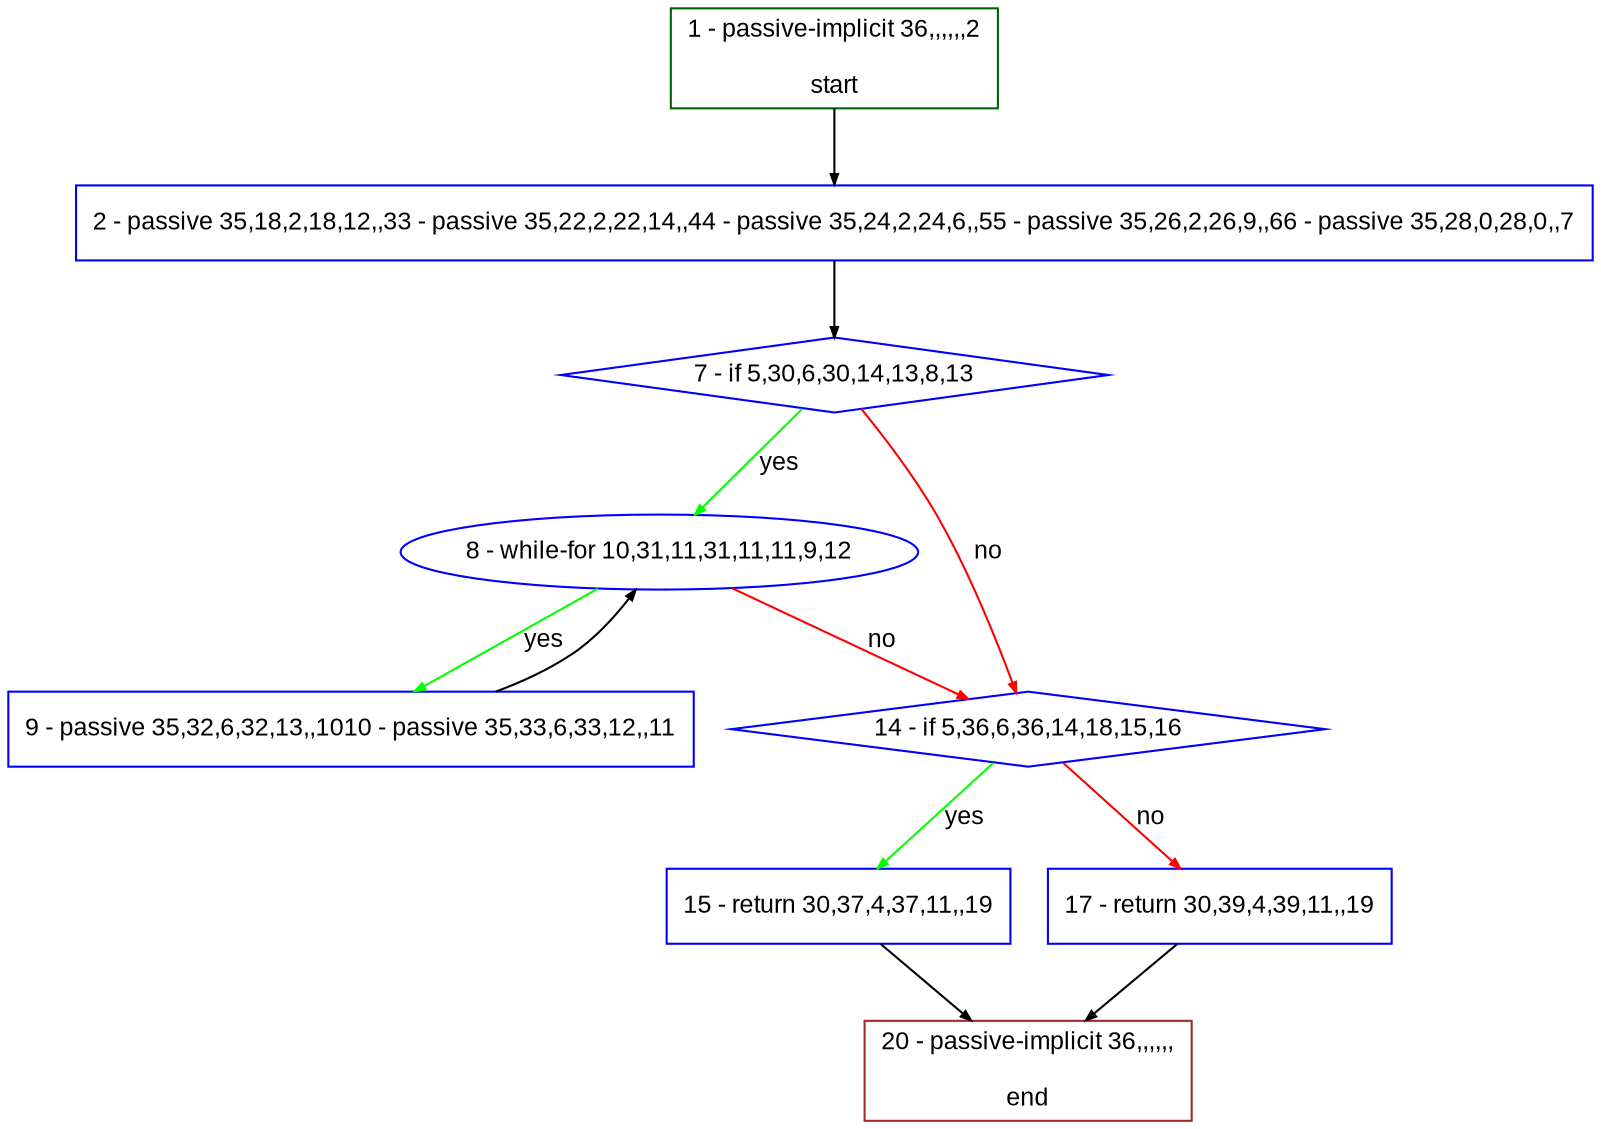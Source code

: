 digraph "" {
  graph [bgcolor="white", fillcolor="#FFFFCC", pack="true", packmode="clust", fontname="Arial", label="", fontsize="12", compound="true", style="rounded,filled"];
  node [node_initialized="no", fillcolor="white", fontname="Arial", label="", color="grey", fontsize="12", fixedsize="false", compound="true", shape="rectangle", style="filled"];
  edge [arrowtail="none", lhead="", fontcolor="black", fontname="Arial", label="", color="black", fontsize="12", arrowhead="normal", arrowsize="0.5", compound="true", ltail="", dir="forward"];
  __N1 [fillcolor="#ffffff", label="2 - passive 35,18,2,18,12,,33 - passive 35,22,2,22,14,,44 - passive 35,24,2,24,6,,55 - passive 35,26,2,26,9,,66 - passive 35,28,0,28,0,,7", color="#0000ff", shape="box", style="filled"];
  __N2 [fillcolor="#ffffff", label="1 - passive-implicit 36,,,,,,2\n\nstart", color="#006400", shape="box", style="filled"];
  __N3 [fillcolor="#ffffff", label="7 - if 5,30,6,30,14,13,8,13", color="#0000ff", shape="diamond", style="filled"];
  __N4 [fillcolor="#ffffff", label="8 - while-for 10,31,11,31,11,11,9,12", color="#0000ff", shape="oval", style="filled"];
  __N5 [fillcolor="#ffffff", label="14 - if 5,36,6,36,14,18,15,16", color="#0000ff", shape="diamond", style="filled"];
  __N6 [fillcolor="#ffffff", label="9 - passive 35,32,6,32,13,,1010 - passive 35,33,6,33,12,,11", color="#0000ff", shape="box", style="filled"];
  __N7 [fillcolor="#ffffff", label="15 - return 30,37,4,37,11,,19", color="#0000ff", shape="box", style="filled"];
  __N8 [fillcolor="#ffffff", label="17 - return 30,39,4,39,11,,19", color="#0000ff", shape="box", style="filled"];
  __N9 [fillcolor="#ffffff", label="20 - passive-implicit 36,,,,,,\n\nend", color="#a52a2a", shape="box", style="filled"];
  __N2 -> __N1 [arrowtail="none", color="#000000", label="", arrowhead="normal", dir="forward"];
  __N1 -> __N3 [arrowtail="none", color="#000000", label="", arrowhead="normal", dir="forward"];
  __N3 -> __N4 [arrowtail="none", color="#00ff00", label="yes", arrowhead="normal", dir="forward"];
  __N3 -> __N5 [arrowtail="none", color="#ff0000", label="no", arrowhead="normal", dir="forward"];
  __N4 -> __N6 [arrowtail="none", color="#00ff00", label="yes", arrowhead="normal", dir="forward"];
  __N6 -> __N4 [arrowtail="none", color="#000000", label="", arrowhead="normal", dir="forward"];
  __N4 -> __N5 [arrowtail="none", color="#ff0000", label="no", arrowhead="normal", dir="forward"];
  __N5 -> __N7 [arrowtail="none", color="#00ff00", label="yes", arrowhead="normal", dir="forward"];
  __N5 -> __N8 [arrowtail="none", color="#ff0000", label="no", arrowhead="normal", dir="forward"];
  __N7 -> __N9 [arrowtail="none", color="#000000", label="", arrowhead="normal", dir="forward"];
  __N8 -> __N9 [arrowtail="none", color="#000000", label="", arrowhead="normal", dir="forward"];
}
